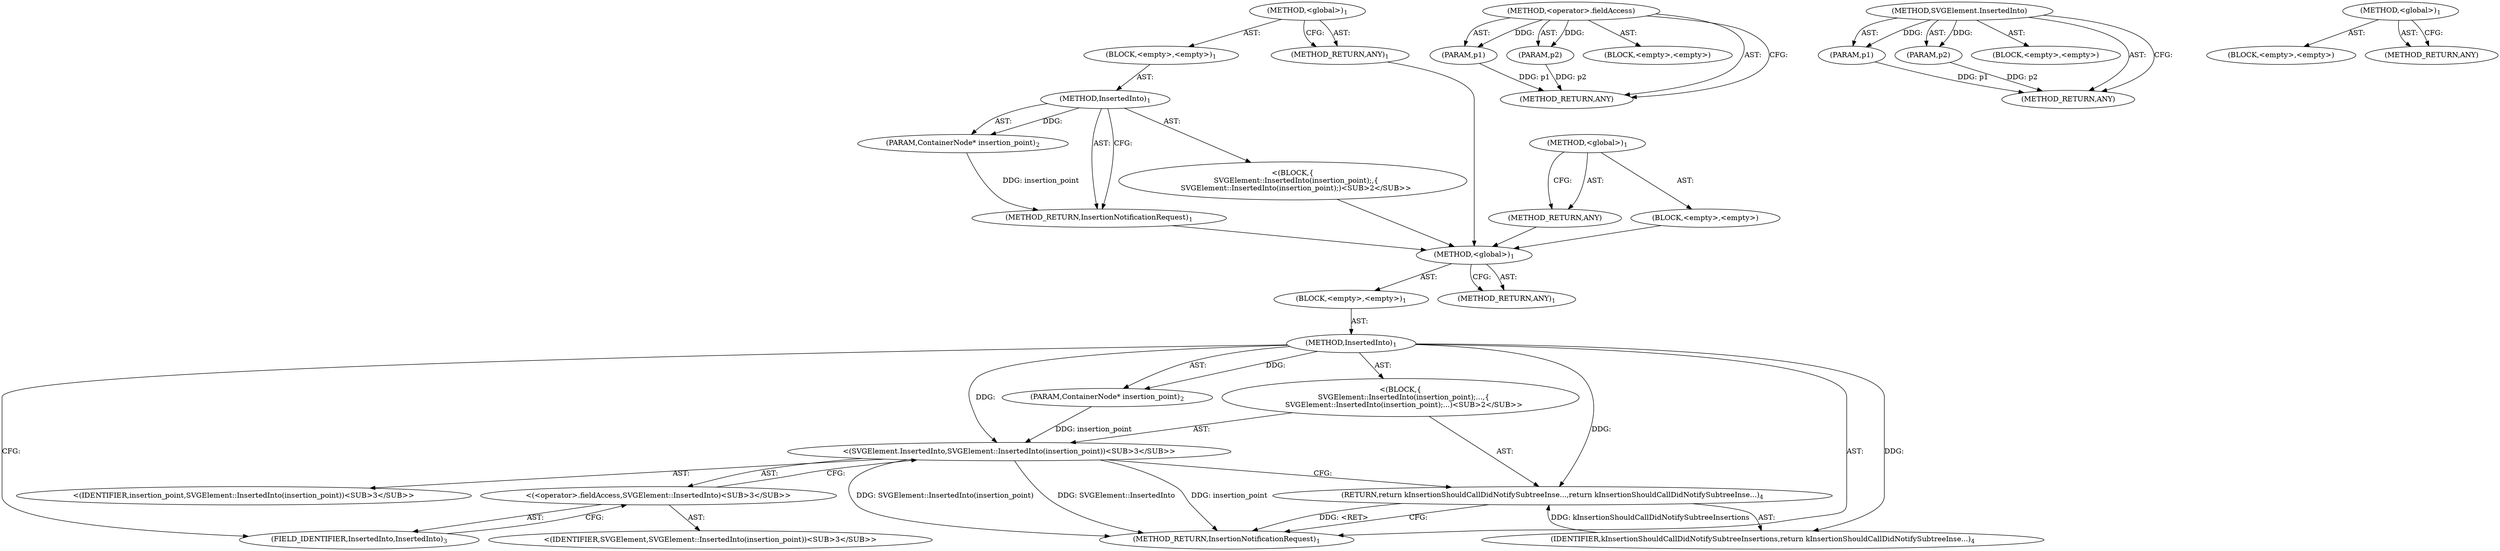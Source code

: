 digraph "&lt;global&gt;" {
vulnerable_6 [label=<(METHOD,&lt;global&gt;)<SUB>1</SUB>>];
vulnerable_7 [label=<(BLOCK,&lt;empty&gt;,&lt;empty&gt;)<SUB>1</SUB>>];
vulnerable_8 [label=<(METHOD,InsertedInto)<SUB>1</SUB>>];
vulnerable_9 [label=<(PARAM,ContainerNode* insertion_point)<SUB>2</SUB>>];
vulnerable_10 [label="<(BLOCK,{
   SVGElement::InsertedInto(insertion_point);...,{
   SVGElement::InsertedInto(insertion_point);...)<SUB>2</SUB>>"];
vulnerable_11 [label="<(SVGElement.InsertedInto,SVGElement::InsertedInto(insertion_point))<SUB>3</SUB>>"];
vulnerable_12 [label="<(&lt;operator&gt;.fieldAccess,SVGElement::InsertedInto)<SUB>3</SUB>>"];
vulnerable_13 [label="<(IDENTIFIER,SVGElement,SVGElement::InsertedInto(insertion_point))<SUB>3</SUB>>"];
vulnerable_14 [label=<(FIELD_IDENTIFIER,InsertedInto,InsertedInto)<SUB>3</SUB>>];
vulnerable_15 [label="<(IDENTIFIER,insertion_point,SVGElement::InsertedInto(insertion_point))<SUB>3</SUB>>"];
vulnerable_16 [label=<(RETURN,return kInsertionShouldCallDidNotifySubtreeInse...,return kInsertionShouldCallDidNotifySubtreeInse...)<SUB>4</SUB>>];
vulnerable_17 [label=<(IDENTIFIER,kInsertionShouldCallDidNotifySubtreeInsertions,return kInsertionShouldCallDidNotifySubtreeInse...)<SUB>4</SUB>>];
vulnerable_18 [label=<(METHOD_RETURN,InsertionNotificationRequest)<SUB>1</SUB>>];
vulnerable_20 [label=<(METHOD_RETURN,ANY)<SUB>1</SUB>>];
vulnerable_42 [label=<(METHOD,&lt;operator&gt;.fieldAccess)>];
vulnerable_43 [label=<(PARAM,p1)>];
vulnerable_44 [label=<(PARAM,p2)>];
vulnerable_45 [label=<(BLOCK,&lt;empty&gt;,&lt;empty&gt;)>];
vulnerable_46 [label=<(METHOD_RETURN,ANY)>];
vulnerable_37 [label=<(METHOD,SVGElement.InsertedInto)>];
vulnerable_38 [label=<(PARAM,p1)>];
vulnerable_39 [label=<(PARAM,p2)>];
vulnerable_40 [label=<(BLOCK,&lt;empty&gt;,&lt;empty&gt;)>];
vulnerable_41 [label=<(METHOD_RETURN,ANY)>];
vulnerable_31 [label=<(METHOD,&lt;global&gt;)<SUB>1</SUB>>];
vulnerable_32 [label=<(BLOCK,&lt;empty&gt;,&lt;empty&gt;)>];
vulnerable_33 [label=<(METHOD_RETURN,ANY)>];
fixed_6 [label=<(METHOD,&lt;global&gt;)<SUB>1</SUB>>];
fixed_7 [label=<(BLOCK,&lt;empty&gt;,&lt;empty&gt;)<SUB>1</SUB>>];
fixed_8 [label=<(METHOD,InsertedInto)<SUB>1</SUB>>];
fixed_9 [label=<(PARAM,ContainerNode* insertion_point)<SUB>2</SUB>>];
fixed_10 [label="<(BLOCK,{
   SVGElement::InsertedInto(insertion_point);,{
   SVGElement::InsertedInto(insertion_point);)<SUB>2</SUB>>"];
fixed_11 [label=<(METHOD_RETURN,InsertionNotificationRequest)<SUB>1</SUB>>];
fixed_13 [label=<(METHOD_RETURN,ANY)<SUB>1</SUB>>];
fixed_24 [label=<(METHOD,&lt;global&gt;)<SUB>1</SUB>>];
fixed_25 [label=<(BLOCK,&lt;empty&gt;,&lt;empty&gt;)>];
fixed_26 [label=<(METHOD_RETURN,ANY)>];
vulnerable_6 -> vulnerable_7  [key=0, label="AST: "];
vulnerable_6 -> vulnerable_20  [key=0, label="AST: "];
vulnerable_6 -> vulnerable_20  [key=1, label="CFG: "];
vulnerable_7 -> vulnerable_8  [key=0, label="AST: "];
vulnerable_8 -> vulnerable_9  [key=0, label="AST: "];
vulnerable_8 -> vulnerable_9  [key=1, label="DDG: "];
vulnerable_8 -> vulnerable_10  [key=0, label="AST: "];
vulnerable_8 -> vulnerable_18  [key=0, label="AST: "];
vulnerable_8 -> vulnerable_14  [key=0, label="CFG: "];
vulnerable_8 -> vulnerable_16  [key=0, label="DDG: "];
vulnerable_8 -> vulnerable_11  [key=0, label="DDG: "];
vulnerable_8 -> vulnerable_17  [key=0, label="DDG: "];
vulnerable_9 -> vulnerable_11  [key=0, label="DDG: insertion_point"];
vulnerable_10 -> vulnerable_11  [key=0, label="AST: "];
vulnerable_10 -> vulnerable_16  [key=0, label="AST: "];
vulnerable_11 -> vulnerable_12  [key=0, label="AST: "];
vulnerable_11 -> vulnerable_15  [key=0, label="AST: "];
vulnerable_11 -> vulnerable_16  [key=0, label="CFG: "];
vulnerable_11 -> vulnerable_18  [key=0, label="DDG: SVGElement::InsertedInto"];
vulnerable_11 -> vulnerable_18  [key=1, label="DDG: insertion_point"];
vulnerable_11 -> vulnerable_18  [key=2, label="DDG: SVGElement::InsertedInto(insertion_point)"];
vulnerable_12 -> vulnerable_13  [key=0, label="AST: "];
vulnerable_12 -> vulnerable_14  [key=0, label="AST: "];
vulnerable_12 -> vulnerable_11  [key=0, label="CFG: "];
vulnerable_14 -> vulnerable_12  [key=0, label="CFG: "];
vulnerable_16 -> vulnerable_17  [key=0, label="AST: "];
vulnerable_16 -> vulnerable_18  [key=0, label="CFG: "];
vulnerable_16 -> vulnerable_18  [key=1, label="DDG: &lt;RET&gt;"];
vulnerable_17 -> vulnerable_16  [key=0, label="DDG: kInsertionShouldCallDidNotifySubtreeInsertions"];
vulnerable_42 -> vulnerable_43  [key=0, label="AST: "];
vulnerable_42 -> vulnerable_43  [key=1, label="DDG: "];
vulnerable_42 -> vulnerable_45  [key=0, label="AST: "];
vulnerable_42 -> vulnerable_44  [key=0, label="AST: "];
vulnerable_42 -> vulnerable_44  [key=1, label="DDG: "];
vulnerable_42 -> vulnerable_46  [key=0, label="AST: "];
vulnerable_42 -> vulnerable_46  [key=1, label="CFG: "];
vulnerable_43 -> vulnerable_46  [key=0, label="DDG: p1"];
vulnerable_44 -> vulnerable_46  [key=0, label="DDG: p2"];
vulnerable_37 -> vulnerable_38  [key=0, label="AST: "];
vulnerable_37 -> vulnerable_38  [key=1, label="DDG: "];
vulnerable_37 -> vulnerable_40  [key=0, label="AST: "];
vulnerable_37 -> vulnerable_39  [key=0, label="AST: "];
vulnerable_37 -> vulnerable_39  [key=1, label="DDG: "];
vulnerable_37 -> vulnerable_41  [key=0, label="AST: "];
vulnerable_37 -> vulnerable_41  [key=1, label="CFG: "];
vulnerable_38 -> vulnerable_41  [key=0, label="DDG: p1"];
vulnerable_39 -> vulnerable_41  [key=0, label="DDG: p2"];
vulnerable_31 -> vulnerable_32  [key=0, label="AST: "];
vulnerable_31 -> vulnerable_33  [key=0, label="AST: "];
vulnerable_31 -> vulnerable_33  [key=1, label="CFG: "];
fixed_6 -> fixed_7  [key=0, label="AST: "];
fixed_6 -> fixed_13  [key=0, label="AST: "];
fixed_6 -> fixed_13  [key=1, label="CFG: "];
fixed_7 -> fixed_8  [key=0, label="AST: "];
fixed_8 -> fixed_9  [key=0, label="AST: "];
fixed_8 -> fixed_9  [key=1, label="DDG: "];
fixed_8 -> fixed_10  [key=0, label="AST: "];
fixed_8 -> fixed_11  [key=0, label="AST: "];
fixed_8 -> fixed_11  [key=1, label="CFG: "];
fixed_9 -> fixed_11  [key=0, label="DDG: insertion_point"];
fixed_10 -> vulnerable_6  [key=0];
fixed_11 -> vulnerable_6  [key=0];
fixed_13 -> vulnerable_6  [key=0];
fixed_24 -> fixed_25  [key=0, label="AST: "];
fixed_24 -> fixed_26  [key=0, label="AST: "];
fixed_24 -> fixed_26  [key=1, label="CFG: "];
fixed_25 -> vulnerable_6  [key=0];
fixed_26 -> vulnerable_6  [key=0];
}
